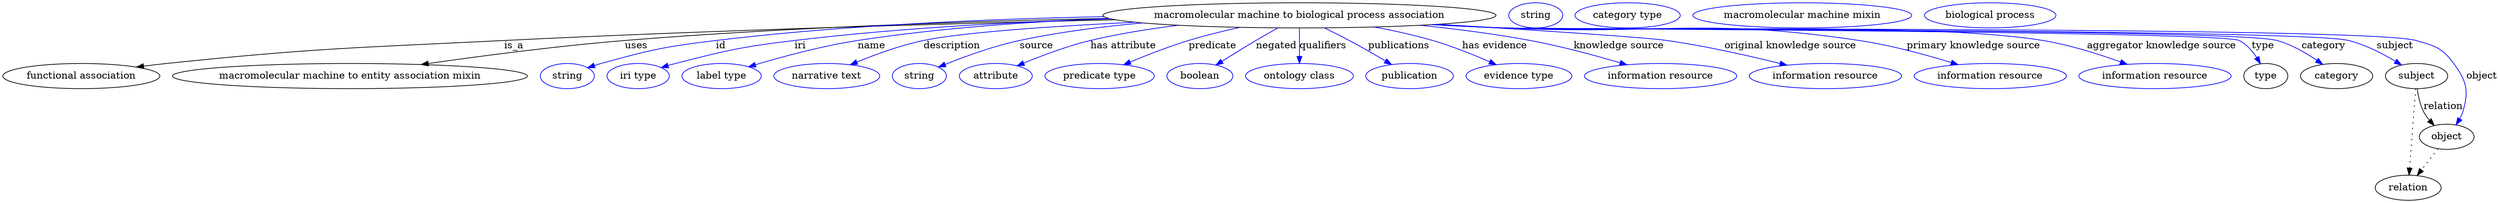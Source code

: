digraph {
	graph [bb="0,0,3553.8,283"];
	node [label="\N"];
	"macromolecular machine to biological process association"	[height=0.5,
		label="macromolecular machine to biological process association",
		pos="1845.8,265",
		width=7.7813];
	"functional association"	[height=0.5,
		pos="111.79,178",
		width=3.1053];
	"macromolecular machine to biological process association" -> "functional association"	[label=is_a,
		lp="727.79,221.5",
		pos="e,190.45,190.88 1583.2,258.68 1353.7,253.36 1011.5,243.81 713.79,229 499.77,218.35 445.91,218.25 232.79,196 222.29,194.9 211.3,193.59 \
200.41,192.19"];
	"macromolecular machine to entity association mixin"	[height=0.5,
		pos="494.79,178",
		width=7.023];
	"macromolecular machine to biological process association" -> "macromolecular machine to entity association mixin"	[label=uses,
		lp="902.29,221.5",
		pos="e,596.2,194.53 1573.8,260.65 1381.4,256.68 1117.5,248 885.79,229 791.3,221.25 684.58,207.25 606.54,196.03"];
	id	[color=blue,
		height=0.5,
		label=string,
		pos="803.79,178",
		width=1.0652];
	"macromolecular machine to biological process association" -> id	[color=blue,
		label=id,
		lp="1022.8,221.5",
		pos="e,832.77,190.01 1566.8,263.1 1405.3,259.86 1198.5,251.1 1015.8,229 941.98,220.07 923.46,215.79 851.79,196 848.68,195.14 845.48,194.18 \
842.28,193.17",
		style=solid];
	iri	[color=blue,
		height=0.5,
		label="iri type",
		pos="904.79,178",
		width=1.2277];
	"macromolecular machine to biological process association" -> iri	[color=blue,
		label=iri,
		lp="1135.8,221.5",
		pos="e,937.69,190.22 1576.5,259.99 1441.4,255.66 1275.5,246.85 1127.8,229 1051.4,219.77 1032.3,215.12 957.79,196 954.41,195.13 950.93,\
194.17 947.45,193.16",
		style=solid];
	name	[color=blue,
		height=0.5,
		label="label type",
		pos="1023.8,178",
		width=1.5707];
	"macromolecular machine to biological process association" -> name	[color=blue,
		label=name,
		lp="1237.8,221.5",
		pos="e,1062.3,191.33 1574.1,260.5 1463.1,256.06 1333.8,247 1217.8,229 1167.5,221.19 1111.2,205.96 1072.3,194.35",
		style=solid];
	description	[color=blue,
		height=0.5,
		label="narrative text",
		pos="1173.8,178",
		width=2.0943];
	"macromolecular machine to biological process association" -> description	[color=blue,
		label=description,
		lp="1352.3,221.5",
		pos="e,1207.3,194.18 1611.6,255.12 1495.5,249.41 1368.2,240.82 1311.8,229 1279,222.14 1243.5,209.15 1216.8,198.13",
		style=solid];
	source	[color=blue,
		height=0.5,
		label=string,
		pos="1305.8,178",
		width=1.0652];
	"macromolecular machine to biological process association" -> source	[color=blue,
		label=source,
		lp="1471.8,221.5",
		pos="e,1332.9,190.9 1622.5,254.1 1565.2,248.91 1503.8,241 1447.8,229 1411,221.12 1370.6,206.28 1342.4,194.81",
		style=solid];
	"has attribute"	[color=blue,
		height=0.5,
		label=attribute,
		pos="1413.8,178",
		width=1.4443];
	"macromolecular machine to biological process association" -> "has attribute"	[color=blue,
		label="has attribute",
		lp="1594.8,221.5",
		pos="e,1444,192.66 1672.8,250.8 1631.5,245.7 1587.8,238.66 1547.8,229 1515.1,221.11 1479.5,207.58 1453.2,196.58",
		style=solid];
	predicate	[color=blue,
		height=0.5,
		label="predicate type",
		pos="1561.8,178",
		width=2.1665];
	"macromolecular machine to biological process association" -> predicate	[color=blue,
		label=predicate,
		lp="1721.8,221.5",
		pos="e,1596,194.31 1760.7,247.76 1736.9,242.51 1711.2,236.17 1687.8,229 1659.9,220.44 1629.5,208.45 1605.5,198.36",
		style=solid];
	negated	[color=blue,
		height=0.5,
		label=boolean,
		pos="1704.8,178",
		width=1.2999];
	"macromolecular machine to biological process association" -> negated	[color=blue,
		label=negated,
		lp="1812.8,221.5",
		pos="e,1727.8,193.97 1815,247.04 1805,241.4 1793.9,235.03 1783.8,229 1768,219.55 1750.7,208.65 1736.3,199.45",
		style=solid];
	qualifiers	[color=blue,
		height=0.5,
		label="ontology class",
		pos="1845.8,178",
		width=2.1304];
	"macromolecular machine to biological process association" -> qualifiers	[color=blue,
		label=qualifiers,
		lp="1879.3,221.5",
		pos="e,1845.8,196.18 1845.8,246.8 1845.8,235.16 1845.8,219.55 1845.8,206.24",
		style=solid];
	publications	[color=blue,
		height=0.5,
		label=publication,
		pos="2002.8,178",
		width=1.7332];
	"macromolecular machine to biological process association" -> publications	[color=blue,
		label=publications,
		lp="1987.8,221.5",
		pos="e,1977.1,194.57 1881.4,247.03 1892.8,241.45 1905.4,235.11 1916.8,229 1934,219.79 1952.7,208.98 1968.3,199.78",
		style=solid];
	"has evidence"	[color=blue,
		height=0.5,
		label="evidence type",
		pos="2158.8,178",
		width=2.0943];
	"macromolecular machine to biological process association" -> "has evidence"	[color=blue,
		label="has evidence",
		lp="2124.3,221.5",
		pos="e,2126.3,194.34 1952.2,248.34 1979.7,243.23 2009.1,236.8 2035.8,229 2063.5,220.91 2093.5,208.77 2117,198.47",
		style=solid];
	"knowledge source"	[color=blue,
		height=0.5,
		label="information resource",
		pos="2360.8,178",
		width=3.015];
	"macromolecular machine to biological process association" -> "knowledge source"	[color=blue,
		label="knowledge source",
		lp="2301.3,221.5",
		pos="e,2312.7,194.15 2018.1,250.8 2068.8,245.53 2124.3,238.42 2174.8,229 2218.2,220.91 2266.3,207.85 2302.8,197.12",
		style=solid];
	"original knowledge source"	[color=blue,
		height=0.5,
		label="information resource",
		pos="2595.8,178",
		width=3.015];
	"macromolecular machine to biological process association" -> "original knowledge source"	[color=blue,
		label="original knowledge source",
		lp="2545.8,221.5",
		pos="e,2541,193.57 2043.4,252.24 2178.1,243.98 2337.6,233.62 2369.8,229 2424.7,221.14 2486.1,207.21 2531.1,196.05",
		style=solid];
	"primary knowledge source"	[color=blue,
		height=0.5,
		label="information resource",
		pos="2830.8,178",
		width=3.015];
	"macromolecular machine to biological process association" -> "primary knowledge source"	[color=blue,
		label="primary knowledge source",
		lp="2806.8,221.5",
		pos="e,2784.9,194.38 2039.7,251.97 2071.5,250.18 2104,248.45 2134.8,247 2360.9,236.35 2419.9,262.45 2643.8,229 2688.8,222.28 2738.5,208.68 \
2775.4,197.36",
		style=solid];
	"aggregator knowledge source"	[color=blue,
		height=0.5,
		label="information resource",
		pos="3065.8,178",
		width=3.015];
	"macromolecular machine to biological process association" -> "aggregator knowledge source"	[color=blue,
		label="aggregator knowledge source",
		lp="3075.3,221.5",
		pos="e,3026.1,194.82 2036.6,251.82 2069.3,250 2103,248.3 2134.8,247 2306,239.97 2736.7,256.83 2905.8,229 2943.8,222.75 2985.2,209.62 \
3016.4,198.39",
		style=solid];
	type	[height=0.5,
		pos="3223.8,178",
		width=0.86659];
	"macromolecular machine to biological process association" -> type	[color=blue,
		label=type,
		lp="3219.8,221.5",
		pos="e,3216.1,195.75 2035.4,251.72 2068.5,249.89 2102.6,248.22 2134.8,247 2164,245.89 3159.7,242.2 3185.8,229 3196.3,223.7 3204.6,214.02 \
3210.8,204.58",
		style=solid];
	category	[height=0.5,
		pos="3324.8,178",
		width=1.4263];
	"macromolecular machine to biological process association" -> category	[color=blue,
		label=category,
		lp="3306.3,221.5",
		pos="e,3304.9,194.77 2035,251.71 2068.2,249.89 2102.5,248.21 2134.8,247 2196.1,244.7 3180.7,245.61 3239.8,229 3260.2,223.25 3280.8,211.34 \
3296.6,200.58",
		style=solid];
	subject	[height=0.5,
		pos="3438.8,178",
		width=1.2277];
	"macromolecular machine to biological process association" -> subject	[color=blue,
		label=subject,
		lp="3407.8,221.5",
		pos="e,3417.2,193.83 2034.6,251.7 2068,249.87 2102.4,248.19 2134.8,247 2201.8,244.53 3276.7,245.29 3341.8,229 3365.6,223.03 3390.2,210.26 \
3408.7,199.13",
		style=solid];
	object	[height=0.5,
		pos="3481.8,91",
		width=1.0832];
	"macromolecular machine to biological process association" -> object	[color=blue,
		label=object,
		lp="3531.8,178",
		pos="e,3495.2,108.09 2034.6,251.67 2068,249.84 2102.4,248.18 2134.8,247 2207.1,244.37 3368.2,249.09 3437.8,229 3464.8,221.2 3475.2,218.74 \
3491.8,196 3510.2,170.77 3513.7,156.9 3504.8,127 3503.8,123.55 3502.3,120.13 3500.5,116.85",
		style=solid];
	association_type	[color=blue,
		height=0.5,
		label=string,
		pos="2181.8,265",
		width=1.0652];
	association_category	[color=blue,
		height=0.5,
		label="category type",
		pos="2312.8,265",
		width=2.0762];
	subject -> object	[label=relation,
		lp="3476.8,134.5",
		pos="e,3463.9,107.23 3439.9,159.55 3441.1,149.57 3443.6,137.07 3448.8,127 3451,122.68 3453.9,118.52 3457.1,114.66"];
	relation	[height=0.5,
		pos="3426.8,18",
		width=1.2999];
	subject -> relation	[pos="e,3428.1,36.188 3437.5,159.79 3435.4,132.48 3431.3,78.994 3428.9,46.38",
		style=dotted];
	"functional association_subject"	[color=blue,
		height=0.5,
		label="macromolecular machine mixin",
		pos="2561.8,265",
		width=4.3329];
	object -> relation	[pos="e,3439.6,35.54 3469.3,73.889 3462.4,64.939 3453.6,53.617 3445.8,43.584",
		style=dotted];
	"macromolecular machine to biological process association_object"	[color=blue,
		height=0.5,
		label="biological process",
		pos="2829.8,265",
		width=2.5998];
}
